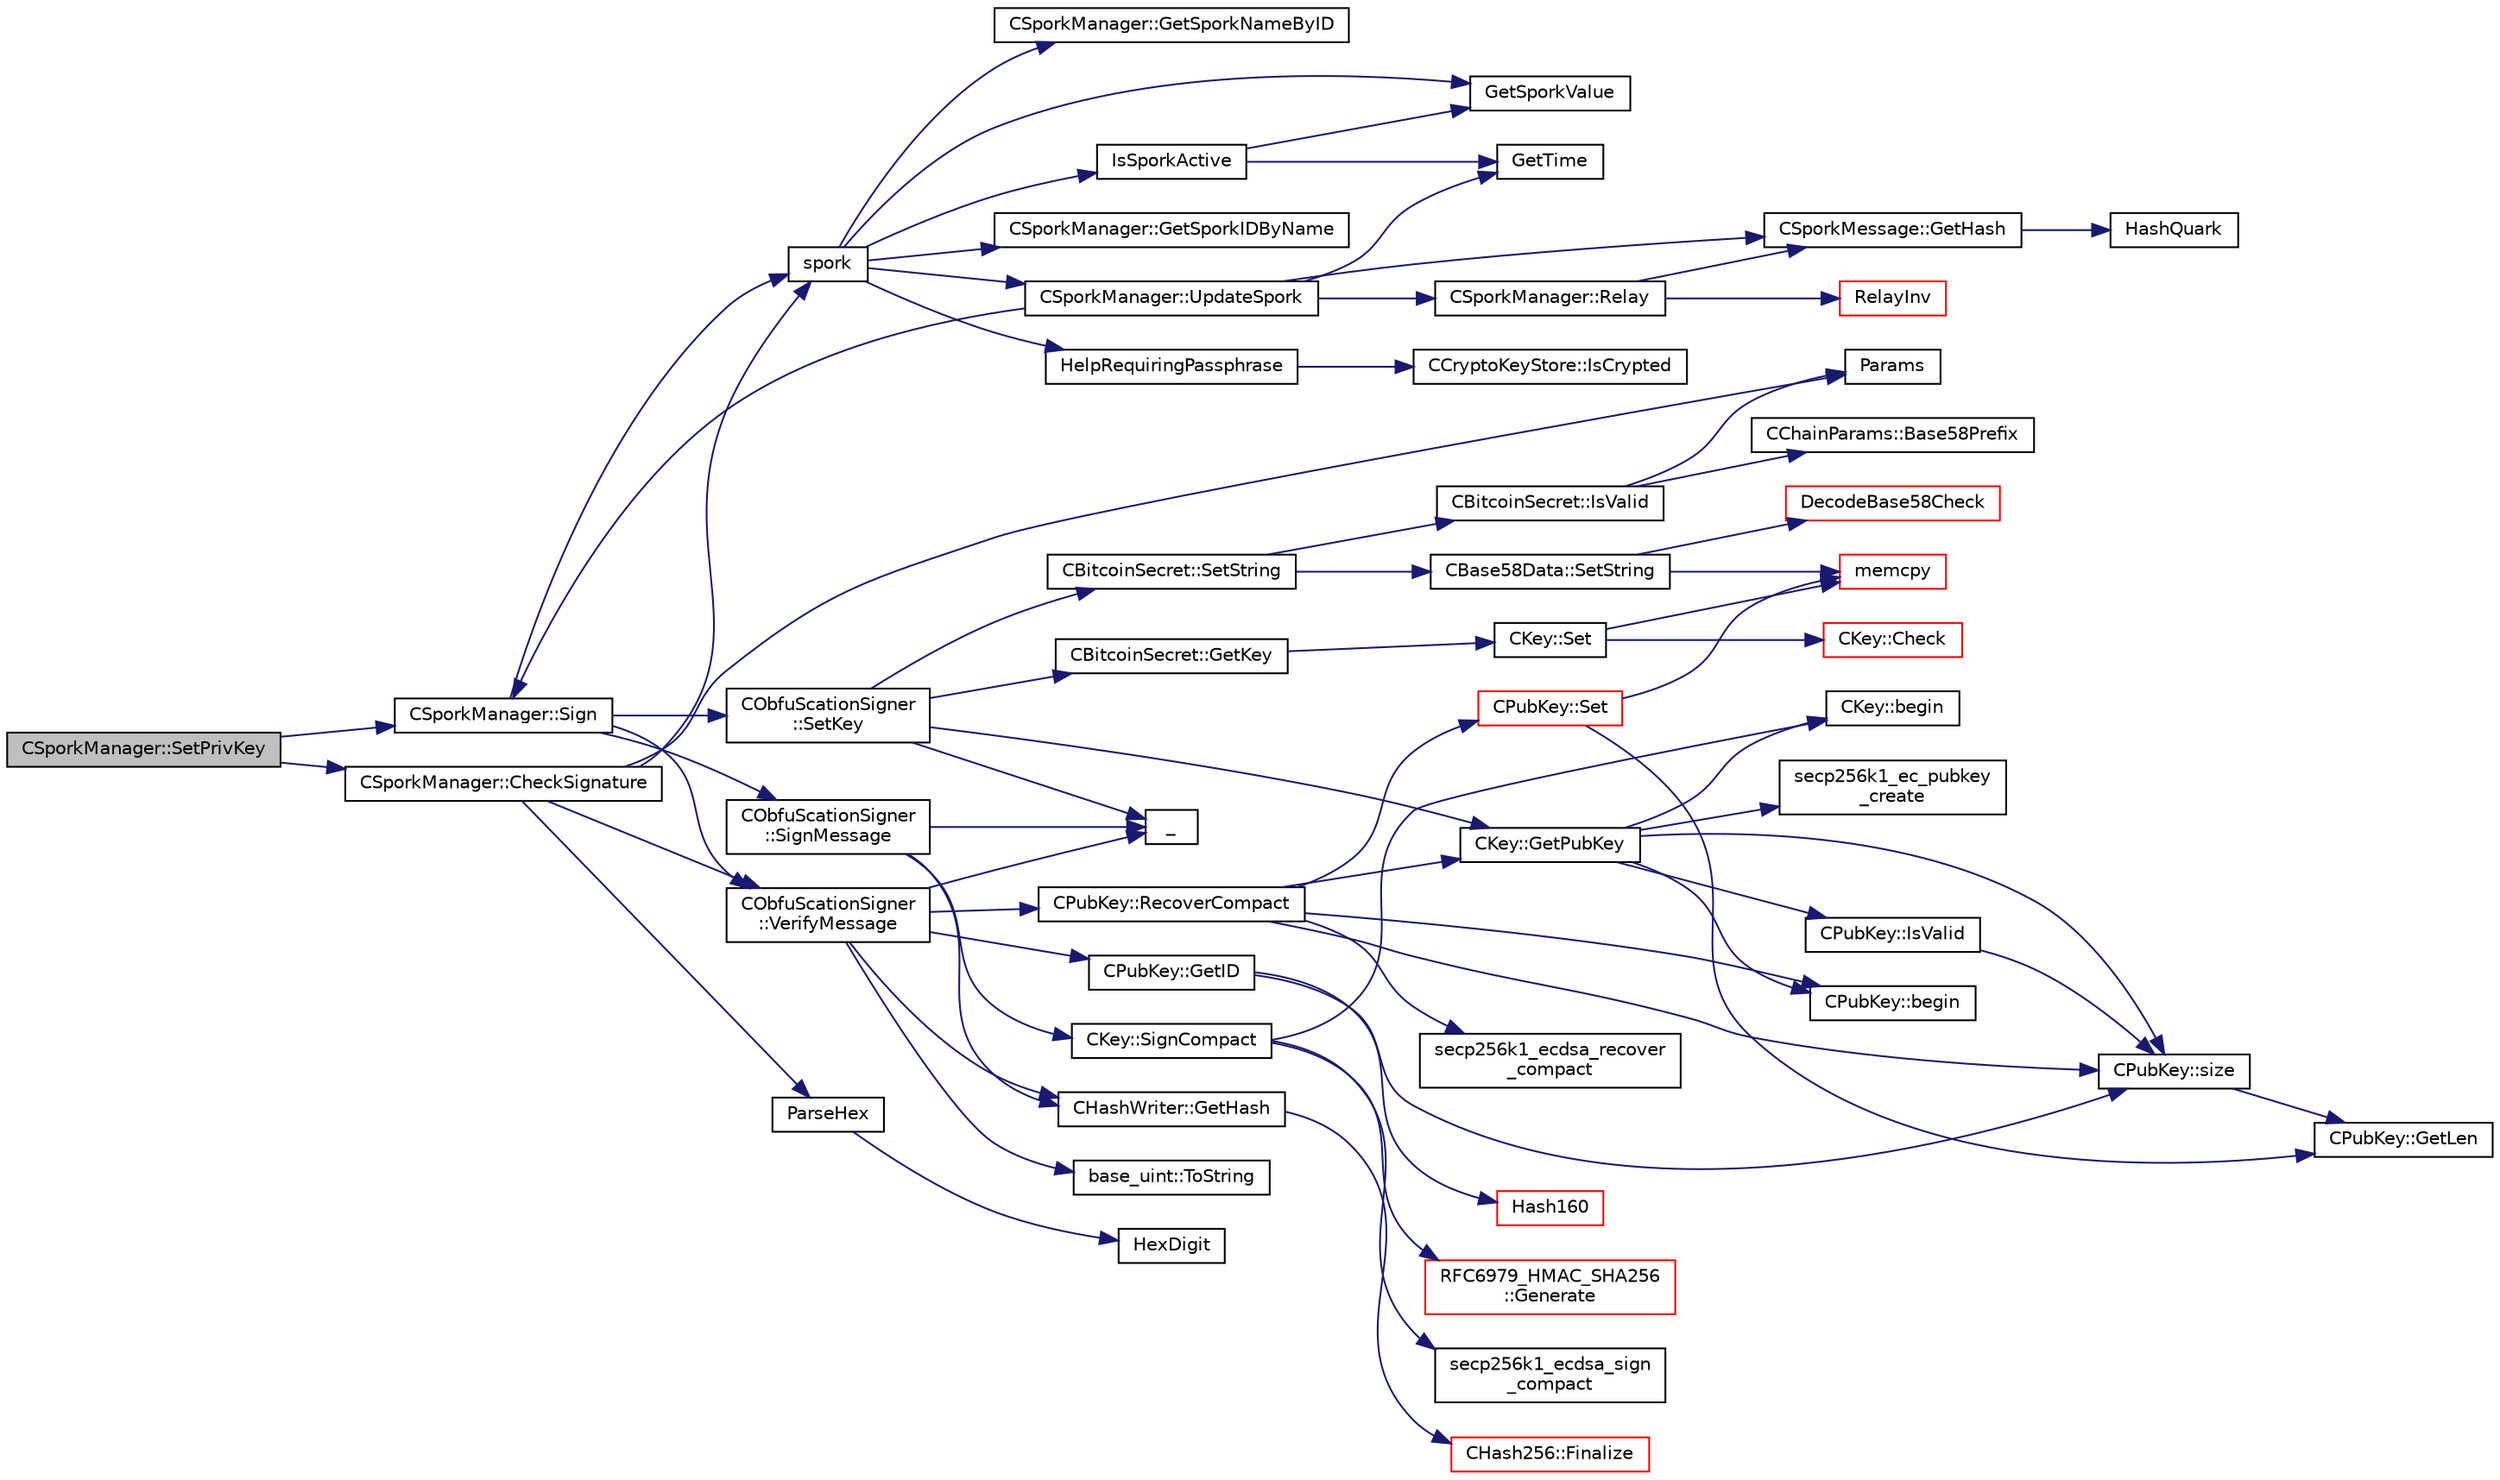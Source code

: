 digraph "CSporkManager::SetPrivKey"
{
  edge [fontname="Helvetica",fontsize="10",labelfontname="Helvetica",labelfontsize="10"];
  node [fontname="Helvetica",fontsize="10",shape=record];
  rankdir="LR";
  Node115 [label="CSporkManager::SetPrivKey",height=0.2,width=0.4,color="black", fillcolor="grey75", style="filled", fontcolor="black"];
  Node115 -> Node116 [color="midnightblue",fontsize="10",style="solid",fontname="Helvetica"];
  Node116 [label="CSporkManager::Sign",height=0.2,width=0.4,color="black", fillcolor="white", style="filled",URL="$class_c_spork_manager.html#adf1b5d40f378c4bd3a5ea31905b11f30"];
  Node116 -> Node117 [color="midnightblue",fontsize="10",style="solid",fontname="Helvetica"];
  Node117 [label="spork",height=0.2,width=0.4,color="black", fillcolor="white", style="filled",URL="$rpcmisc_8cpp.html#a8dcc7f3e5749bbd1dad163b85d0abdcb"];
  Node117 -> Node118 [color="midnightblue",fontsize="10",style="solid",fontname="Helvetica"];
  Node118 [label="CSporkManager::GetSporkNameByID",height=0.2,width=0.4,color="black", fillcolor="white", style="filled",URL="$class_c_spork_manager.html#a1a2960fa69bc49f5e4d36db583d4a840"];
  Node117 -> Node119 [color="midnightblue",fontsize="10",style="solid",fontname="Helvetica"];
  Node119 [label="GetSporkValue",height=0.2,width=0.4,color="black", fillcolor="white", style="filled",URL="$spork_8cpp.html#a7125c44e1c9a54dc7c28556b3fb24a8f"];
  Node117 -> Node120 [color="midnightblue",fontsize="10",style="solid",fontname="Helvetica"];
  Node120 [label="IsSporkActive",height=0.2,width=0.4,color="black", fillcolor="white", style="filled",URL="$spork_8cpp.html#a3305663176e21e81c80dc951a7f8ea5e"];
  Node120 -> Node119 [color="midnightblue",fontsize="10",style="solid",fontname="Helvetica"];
  Node120 -> Node121 [color="midnightblue",fontsize="10",style="solid",fontname="Helvetica"];
  Node121 [label="GetTime",height=0.2,width=0.4,color="black", fillcolor="white", style="filled",URL="$utiltime_8cpp.html#a46fac5fba8ba905b5f9acb364f5d8c6f",tooltip="For unit testing. "];
  Node117 -> Node122 [color="midnightblue",fontsize="10",style="solid",fontname="Helvetica"];
  Node122 [label="CSporkManager::GetSporkIDByName",height=0.2,width=0.4,color="black", fillcolor="white", style="filled",URL="$class_c_spork_manager.html#ae72689cf7a2e87ef57f8f7e875a5c21d"];
  Node117 -> Node123 [color="midnightblue",fontsize="10",style="solid",fontname="Helvetica"];
  Node123 [label="CSporkManager::UpdateSpork",height=0.2,width=0.4,color="black", fillcolor="white", style="filled",URL="$class_c_spork_manager.html#afb7e15fe29bd548939657a20ca5feafb"];
  Node123 -> Node121 [color="midnightblue",fontsize="10",style="solid",fontname="Helvetica"];
  Node123 -> Node116 [color="midnightblue",fontsize="10",style="solid",fontname="Helvetica"];
  Node123 -> Node124 [color="midnightblue",fontsize="10",style="solid",fontname="Helvetica"];
  Node124 [label="CSporkManager::Relay",height=0.2,width=0.4,color="black", fillcolor="white", style="filled",URL="$class_c_spork_manager.html#ae8651894670c02ecb5f99806376d5af2"];
  Node124 -> Node125 [color="midnightblue",fontsize="10",style="solid",fontname="Helvetica"];
  Node125 [label="CSporkMessage::GetHash",height=0.2,width=0.4,color="black", fillcolor="white", style="filled",URL="$class_c_spork_message.html#aa71d5976465a8edb3f11901b14b9df65"];
  Node125 -> Node126 [color="midnightblue",fontsize="10",style="solid",fontname="Helvetica"];
  Node126 [label="HashQuark",height=0.2,width=0.4,color="black", fillcolor="white", style="filled",URL="$hash_8h.html#a6260894db49a10cb1e7c684172e8d5b2"];
  Node124 -> Node127 [color="midnightblue",fontsize="10",style="solid",fontname="Helvetica"];
  Node127 [label="RelayInv",height=0.2,width=0.4,color="red", fillcolor="white", style="filled",URL="$net_8cpp.html#a653718509f060207d28139fa8346e64a"];
  Node123 -> Node125 [color="midnightblue",fontsize="10",style="solid",fontname="Helvetica"];
  Node117 -> Node132 [color="midnightblue",fontsize="10",style="solid",fontname="Helvetica"];
  Node132 [label="HelpRequiringPassphrase",height=0.2,width=0.4,color="black", fillcolor="white", style="filled",URL="$rpcserver_8h.html#abcfbb0ad9335791f2832c01209b8f12d"];
  Node132 -> Node133 [color="midnightblue",fontsize="10",style="solid",fontname="Helvetica"];
  Node133 [label="CCryptoKeyStore::IsCrypted",height=0.2,width=0.4,color="black", fillcolor="white", style="filled",URL="$class_c_crypto_key_store.html#acc8fed44366c98fb481333ca6e867088"];
  Node116 -> Node134 [color="midnightblue",fontsize="10",style="solid",fontname="Helvetica"];
  Node134 [label="CObfuScationSigner\l::SetKey",height=0.2,width=0.4,color="black", fillcolor="white", style="filled",URL="$class_c_obfu_scation_signer.html#a4a12e41611db1b711d59ac4c3323dd36",tooltip="Set the private/public key values, returns true if successful. "];
  Node134 -> Node135 [color="midnightblue",fontsize="10",style="solid",fontname="Helvetica"];
  Node135 [label="CBitcoinSecret::SetString",height=0.2,width=0.4,color="black", fillcolor="white", style="filled",URL="$class_c_bitcoin_secret.html#a6a8aff02f66099f33f573ad3e6375bb1"];
  Node135 -> Node136 [color="midnightblue",fontsize="10",style="solid",fontname="Helvetica"];
  Node136 [label="CBase58Data::SetString",height=0.2,width=0.4,color="black", fillcolor="white", style="filled",URL="$class_c_base58_data.html#a250fa3bc97d03c7d87de5485c8b49b57"];
  Node136 -> Node137 [color="midnightblue",fontsize="10",style="solid",fontname="Helvetica"];
  Node137 [label="DecodeBase58Check",height=0.2,width=0.4,color="red", fillcolor="white", style="filled",URL="$base58_8cpp.html#ae2dc7ad63e243509e0871ec4a5890678",tooltip="Decode a base58-encoded string (psz) that includes a checksum into a byte vector (vchRet), return true if decoding is successful. "];
  Node136 -> Node141 [color="midnightblue",fontsize="10",style="solid",fontname="Helvetica"];
  Node141 [label="memcpy",height=0.2,width=0.4,color="red", fillcolor="white", style="filled",URL="$glibc__compat_8cpp.html#a0f46826ab0466591e136db24394923cf"];
  Node135 -> Node143 [color="midnightblue",fontsize="10",style="solid",fontname="Helvetica"];
  Node143 [label="CBitcoinSecret::IsValid",height=0.2,width=0.4,color="black", fillcolor="white", style="filled",URL="$class_c_bitcoin_secret.html#a2a93fa8a09826ff63498cb3e4370c154"];
  Node143 -> Node144 [color="midnightblue",fontsize="10",style="solid",fontname="Helvetica"];
  Node144 [label="Params",height=0.2,width=0.4,color="black", fillcolor="white", style="filled",URL="$chainparams_8cpp.html#ace5c5b706d71a324a417dd2db394fd4a",tooltip="Return the currently selected parameters. "];
  Node143 -> Node145 [color="midnightblue",fontsize="10",style="solid",fontname="Helvetica"];
  Node145 [label="CChainParams::Base58Prefix",height=0.2,width=0.4,color="black", fillcolor="white", style="filled",URL="$class_c_chain_params.html#a103c58eca4a26a71201882b3ed6c4cb4"];
  Node134 -> Node146 [color="midnightblue",fontsize="10",style="solid",fontname="Helvetica"];
  Node146 [label="_",height=0.2,width=0.4,color="black", fillcolor="white", style="filled",URL="$ui__interface_8h.html#aad133bb6103b53cebf03fd01e2f11ba1",tooltip="Translation function: Call Translate signal on UI interface, which returns a boost::optional result..."];
  Node134 -> Node147 [color="midnightblue",fontsize="10",style="solid",fontname="Helvetica"];
  Node147 [label="CBitcoinSecret::GetKey",height=0.2,width=0.4,color="black", fillcolor="white", style="filled",URL="$class_c_bitcoin_secret.html#a4d6bf559d092e6d47f8001c7171096df"];
  Node147 -> Node148 [color="midnightblue",fontsize="10",style="solid",fontname="Helvetica"];
  Node148 [label="CKey::Set",height=0.2,width=0.4,color="black", fillcolor="white", style="filled",URL="$class_c_key.html#aaa13d5f08456bba094210c5eeabf64c8",tooltip="Initialize using begin and end iterators to byte data. "];
  Node148 -> Node149 [color="midnightblue",fontsize="10",style="solid",fontname="Helvetica"];
  Node149 [label="CKey::Check",height=0.2,width=0.4,color="red", fillcolor="white", style="filled",URL="$class_c_key.html#acec869bc75fa8f4d619ab025d367a97c",tooltip="Check whether the 32-byte array pointed to be vch is valid keydata. "];
  Node148 -> Node141 [color="midnightblue",fontsize="10",style="solid",fontname="Helvetica"];
  Node134 -> Node151 [color="midnightblue",fontsize="10",style="solid",fontname="Helvetica"];
  Node151 [label="CKey::GetPubKey",height=0.2,width=0.4,color="black", fillcolor="white", style="filled",URL="$class_c_key.html#aa1085c59603a62db6ec776300f250337",tooltip="Compute the public key from a private key. "];
  Node151 -> Node152 [color="midnightblue",fontsize="10",style="solid",fontname="Helvetica"];
  Node152 [label="secp256k1_ec_pubkey\l_create",height=0.2,width=0.4,color="black", fillcolor="white", style="filled",URL="$secp256k1_8h.html#a22e1ef593e0d06d40b4f233e91447aa3",tooltip="Compute the public key for a secret key. "];
  Node151 -> Node153 [color="midnightblue",fontsize="10",style="solid",fontname="Helvetica"];
  Node153 [label="CPubKey::begin",height=0.2,width=0.4,color="black", fillcolor="white", style="filled",URL="$class_c_pub_key.html#a859ab9909d68092d6d4fc739237ab358"];
  Node151 -> Node154 [color="midnightblue",fontsize="10",style="solid",fontname="Helvetica"];
  Node154 [label="CKey::begin",height=0.2,width=0.4,color="black", fillcolor="white", style="filled",URL="$class_c_key.html#ab8dee0ad9d933304a22284ee40040847"];
  Node151 -> Node155 [color="midnightblue",fontsize="10",style="solid",fontname="Helvetica"];
  Node155 [label="CPubKey::size",height=0.2,width=0.4,color="black", fillcolor="white", style="filled",URL="$class_c_pub_key.html#a6bb28fcf0a5f799c69f5b7269363b309",tooltip="Simple read-only vector-like interface to the pubkey data. "];
  Node155 -> Node156 [color="midnightblue",fontsize="10",style="solid",fontname="Helvetica"];
  Node156 [label="CPubKey::GetLen",height=0.2,width=0.4,color="black", fillcolor="white", style="filled",URL="$class_c_pub_key.html#a7dc71b3f037c84268dc22de97d7b65fb",tooltip="Compute the length of a pubkey with a given first byte. "];
  Node151 -> Node157 [color="midnightblue",fontsize="10",style="solid",fontname="Helvetica"];
  Node157 [label="CPubKey::IsValid",height=0.2,width=0.4,color="black", fillcolor="white", style="filled",URL="$class_c_pub_key.html#a4fa94293cf8577fd039b9a133f6c7f30"];
  Node157 -> Node155 [color="midnightblue",fontsize="10",style="solid",fontname="Helvetica"];
  Node116 -> Node158 [color="midnightblue",fontsize="10",style="solid",fontname="Helvetica"];
  Node158 [label="CObfuScationSigner\l::SignMessage",height=0.2,width=0.4,color="black", fillcolor="white", style="filled",URL="$class_c_obfu_scation_signer.html#a004eab16d18045b42d51037eab817585",tooltip="Sign the message, returns true if successful. "];
  Node158 -> Node159 [color="midnightblue",fontsize="10",style="solid",fontname="Helvetica"];
  Node159 [label="CKey::SignCompact",height=0.2,width=0.4,color="black", fillcolor="white", style="filled",URL="$class_c_key.html#afe77d80889aa68e92e6882e75424cfb8",tooltip="Create a compact signature (65 bytes), which allows reconstructing the used public key..."];
  Node159 -> Node154 [color="midnightblue",fontsize="10",style="solid",fontname="Helvetica"];
  Node159 -> Node160 [color="midnightblue",fontsize="10",style="solid",fontname="Helvetica"];
  Node160 [label="RFC6979_HMAC_SHA256\l::Generate",height=0.2,width=0.4,color="red", fillcolor="white", style="filled",URL="$class_r_f_c6979___h_m_a_c___s_h_a256.html#a9f841d552097f528631538e9939e0f70",tooltip="Generate a byte array. "];
  Node159 -> Node162 [color="midnightblue",fontsize="10",style="solid",fontname="Helvetica"];
  Node162 [label="secp256k1_ecdsa_sign\l_compact",height=0.2,width=0.4,color="black", fillcolor="white", style="filled",URL="$secp256k1_8h.html#a8f0ebc259cc949ae9b231665dfd5c004",tooltip="Create a compact ECDSA signature (64 byte + recovery id). "];
  Node158 -> Node163 [color="midnightblue",fontsize="10",style="solid",fontname="Helvetica"];
  Node163 [label="CHashWriter::GetHash",height=0.2,width=0.4,color="black", fillcolor="white", style="filled",URL="$class_c_hash_writer.html#ae94a937211502eabf19477630090093a"];
  Node163 -> Node164 [color="midnightblue",fontsize="10",style="solid",fontname="Helvetica"];
  Node164 [label="CHash256::Finalize",height=0.2,width=0.4,color="red", fillcolor="white", style="filled",URL="$class_c_hash256.html#aa8a70c1b7cf24ce7d00240a1131cf4e7"];
  Node158 -> Node146 [color="midnightblue",fontsize="10",style="solid",fontname="Helvetica"];
  Node116 -> Node168 [color="midnightblue",fontsize="10",style="solid",fontname="Helvetica"];
  Node168 [label="CObfuScationSigner\l::VerifyMessage",height=0.2,width=0.4,color="black", fillcolor="white", style="filled",URL="$class_c_obfu_scation_signer.html#aaf770086b8defa6568da76bee8fb5269",tooltip="Verify the message, returns true if succcessful. "];
  Node168 -> Node169 [color="midnightblue",fontsize="10",style="solid",fontname="Helvetica"];
  Node169 [label="CPubKey::RecoverCompact",height=0.2,width=0.4,color="black", fillcolor="white", style="filled",URL="$class_c_pub_key.html#a169505e735a02db385486b0affeb565c",tooltip="Recover a public key from a compact signature. "];
  Node169 -> Node170 [color="midnightblue",fontsize="10",style="solid",fontname="Helvetica"];
  Node170 [label="secp256k1_ecdsa_recover\l_compact",height=0.2,width=0.4,color="black", fillcolor="white", style="filled",URL="$secp256k1_8h.html#ad1f2dda163655017f0ab2ec246328975",tooltip="Recover an ECDSA public key from a compact signature. "];
  Node169 -> Node153 [color="midnightblue",fontsize="10",style="solid",fontname="Helvetica"];
  Node169 -> Node155 [color="midnightblue",fontsize="10",style="solid",fontname="Helvetica"];
  Node169 -> Node151 [color="midnightblue",fontsize="10",style="solid",fontname="Helvetica"];
  Node169 -> Node171 [color="midnightblue",fontsize="10",style="solid",fontname="Helvetica"];
  Node171 [label="CPubKey::Set",height=0.2,width=0.4,color="red", fillcolor="white", style="filled",URL="$class_c_pub_key.html#af59bc1d3be119c1f8b49d3c1e2c0797b",tooltip="Initialize a public key using begin/end iterators to byte data. "];
  Node171 -> Node156 [color="midnightblue",fontsize="10",style="solid",fontname="Helvetica"];
  Node171 -> Node141 [color="midnightblue",fontsize="10",style="solid",fontname="Helvetica"];
  Node168 -> Node163 [color="midnightblue",fontsize="10",style="solid",fontname="Helvetica"];
  Node168 -> Node146 [color="midnightblue",fontsize="10",style="solid",fontname="Helvetica"];
  Node168 -> Node173 [color="midnightblue",fontsize="10",style="solid",fontname="Helvetica"];
  Node173 [label="CPubKey::GetID",height=0.2,width=0.4,color="black", fillcolor="white", style="filled",URL="$class_c_pub_key.html#a2675f7e6f72eff68e7a5227289feb021",tooltip="Get the KeyID of this public key (hash of its serialization) "];
  Node173 -> Node174 [color="midnightblue",fontsize="10",style="solid",fontname="Helvetica"];
  Node174 [label="Hash160",height=0.2,width=0.4,color="red", fillcolor="white", style="filled",URL="$hash_8h.html#a4490f70ddae16e9e48460a0416a48a6b",tooltip="Compute the 160-bit hash an object. "];
  Node173 -> Node155 [color="midnightblue",fontsize="10",style="solid",fontname="Helvetica"];
  Node168 -> Node179 [color="midnightblue",fontsize="10",style="solid",fontname="Helvetica"];
  Node179 [label="base_uint::ToString",height=0.2,width=0.4,color="black", fillcolor="white", style="filled",URL="$classbase__uint.html#acccba4d9d51a0c36261718ca0cbb293b"];
  Node115 -> Node180 [color="midnightblue",fontsize="10",style="solid",fontname="Helvetica"];
  Node180 [label="CSporkManager::CheckSignature",height=0.2,width=0.4,color="black", fillcolor="white", style="filled",URL="$class_c_spork_manager.html#a697d8c0ce5c422ea125eee96687aa7b3"];
  Node180 -> Node117 [color="midnightblue",fontsize="10",style="solid",fontname="Helvetica"];
  Node180 -> Node181 [color="midnightblue",fontsize="10",style="solid",fontname="Helvetica"];
  Node181 [label="ParseHex",height=0.2,width=0.4,color="black", fillcolor="white", style="filled",URL="$utilstrencodings_8cpp.html#abea395175fbc4a788ed0f0a41710b8a7"];
  Node181 -> Node182 [color="midnightblue",fontsize="10",style="solid",fontname="Helvetica"];
  Node182 [label="HexDigit",height=0.2,width=0.4,color="black", fillcolor="white", style="filled",URL="$utilstrencodings_8cpp.html#aa59e8a8c5a39cb5041f93bb95dd02119"];
  Node180 -> Node144 [color="midnightblue",fontsize="10",style="solid",fontname="Helvetica"];
  Node180 -> Node168 [color="midnightblue",fontsize="10",style="solid",fontname="Helvetica"];
}
